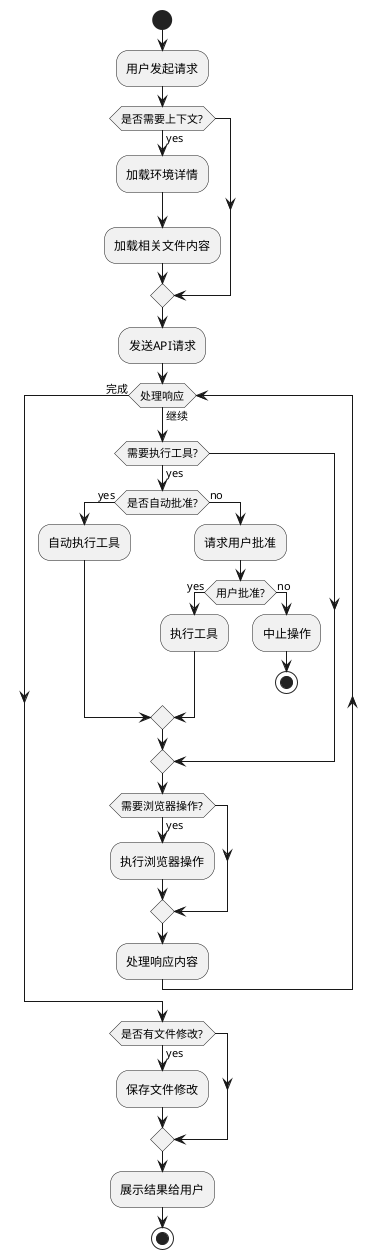 @startuml

start

:用户发起请求;

if (是否需要上下文?) then (yes)
  :加载环境详情;
  :加载相关文件内容;
endif

:发送API请求;

while (处理响应) is (继续)
  if (需要执行工具?) then (yes)
    if (是否自动批准?) then (yes)
      :自动执行工具;
    else (no)
      :请求用户批准;
      if (用户批准?) then (yes)
        :执行工具;
      else (no)
        :中止操作;
        stop
      endif
    endif
  endif
  
  if (需要浏览器操作?) then (yes)
    :执行浏览器操作;
  endif
  
  :处理响应内容;
endwhile (完成)

if (是否有文件修改?) then (yes)
  :保存文件修改;
endif

:展示结果给用户;

stop

@enduml 